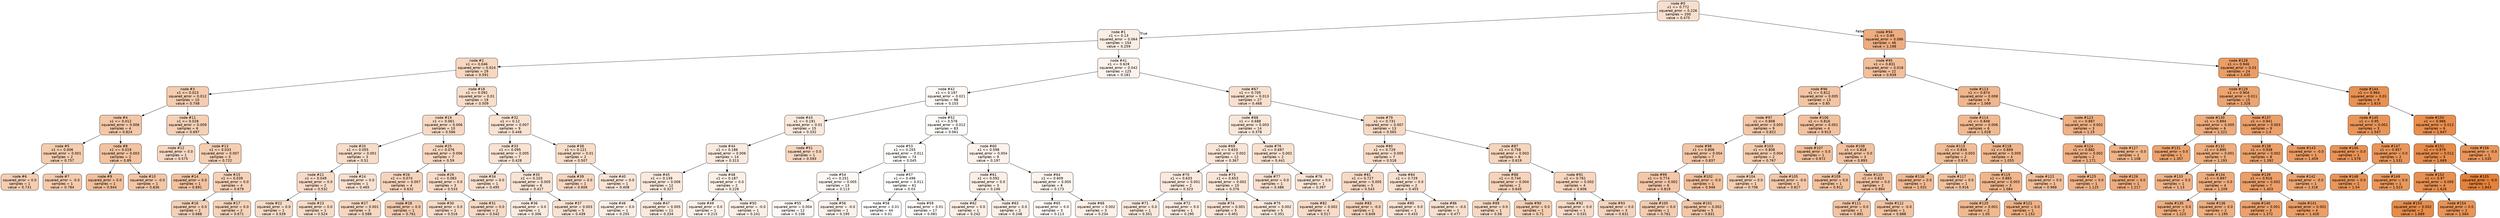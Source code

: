 digraph Tree {
node [shape=box, style="filled, rounded", color="black", fontname="helvetica"] ;
edge [fontname="helvetica"] ;
0 [label="node #0\nx1 <= 0.772\nsquared_error = 0.226\nsamples = 200\nvalue = 0.475", fillcolor="#f8dfcd"] ;
1 [label="node #1\nx1 <= 0.13\nsquared_error = 0.064\nsamples = 154\nvalue = 0.259", fillcolor="#fbeee4"] ;
0 -> 1 [labeldistance=2.5, labelangle=45, headlabel="True"] ;
2 [label="node #2\nx1 <= 0.046\nsquared_error = 0.024\nsamples = 29\nvalue = 0.591", fillcolor="#f7d7c0"] ;
1 -> 2 ;
3 [label="node #3\nx1 <= 0.023\nsquared_error = 0.012\nsamples = 10\nvalue = 0.748", fillcolor="#f5ccaf"] ;
2 -> 3 ;
4 [label="node #4\nx1 <= 0.012\nsquared_error = 0.006\nsamples = 4\nvalue = 0.824", fillcolor="#f3c7a7"] ;
3 -> 4 ;
5 [label="node #5\nx1 <= 0.006\nsquared_error = 0.001\nsamples = 2\nvalue = 0.757", fillcolor="#f4ccae"] ;
4 -> 5 ;
6 [label="node #6\nsquared_error = 0.0\nsamples = 1\nvalue = 0.731", fillcolor="#f5cdb1"] ;
5 -> 6 ;
7 [label="node #7\nsquared_error = -0.0\nsamples = 1\nvalue = 0.784", fillcolor="#f4caab"] ;
5 -> 7 ;
8 [label="node #8\nx1 <= 0.019\nsquared_error = 0.003\nsamples = 2\nvalue = 0.89", fillcolor="#f3c3a0"] ;
4 -> 8 ;
9 [label="node #9\nsquared_error = 0.0\nsamples = 1\nvalue = 0.944", fillcolor="#f2bf9a"] ;
8 -> 9 ;
10 [label="node #10\nsquared_error = -0.0\nsamples = 1\nvalue = 0.836", fillcolor="#f3c6a6"] ;
8 -> 10 ;
11 [label="node #11\nx1 <= 0.028\nsquared_error = 0.009\nsamples = 6\nvalue = 0.697", fillcolor="#f5d0b5"] ;
3 -> 11 ;
12 [label="node #12\nsquared_error = 0.0\nsamples = 1\nvalue = 0.575", fillcolor="#f7d8c2"] ;
11 -> 12 ;
13 [label="node #13\nx1 <= 0.033\nsquared_error = 0.007\nsamples = 5\nvalue = 0.722", fillcolor="#f5ceb2"] ;
11 -> 13 ;
14 [label="node #14\nsquared_error = 0.0\nsamples = 1\nvalue = 0.891", fillcolor="#f2c2a0"] ;
13 -> 14 ;
15 [label="node #15\nx1 <= 0.039\nsquared_error = 0.0\nsamples = 4\nvalue = 0.679", fillcolor="#f6d1b7"] ;
13 -> 15 ;
16 [label="node #16\nsquared_error = 0.0\nsamples = 2\nvalue = 0.688", fillcolor="#f5d0b6"] ;
15 -> 16 ;
17 [label="node #17\nsquared_error = 0.0\nsamples = 2\nvalue = 0.671", fillcolor="#f6d2b8"] ;
15 -> 17 ;
18 [label="node #18\nx1 <= 0.092\nsquared_error = 0.01\nsamples = 19\nvalue = 0.509", fillcolor="#f8ddc9"] ;
2 -> 18 ;
19 [label="node #19\nx1 <= 0.061\nsquared_error = 0.006\nsamples = 10\nvalue = 0.566", fillcolor="#f7d9c3"] ;
18 -> 19 ;
20 [label="node #20\nx1 <= 0.055\nsquared_error = 0.001\nsamples = 3\nvalue = 0.51", fillcolor="#f8ddc9"] ;
19 -> 20 ;
21 [label="node #21\nx1 <= 0.049\nsquared_error = 0.0\nsamples = 2\nvalue = 0.532", fillcolor="#f8dbc7"] ;
20 -> 21 ;
22 [label="node #22\nsquared_error = 0.0\nsamples = 1\nvalue = 0.539", fillcolor="#f7dbc6"] ;
21 -> 22 ;
23 [label="node #23\nsquared_error = 0.0\nsamples = 1\nvalue = 0.524", fillcolor="#f8dcc7"] ;
21 -> 23 ;
24 [label="node #24\nsquared_error = 0.0\nsamples = 1\nvalue = 0.465", fillcolor="#f9e0ce"] ;
20 -> 24 ;
25 [label="node #25\nx1 <= 0.076\nsquared_error = 0.006\nsamples = 7\nvalue = 0.59", fillcolor="#f7d7c0"] ;
19 -> 25 ;
26 [label="node #26\nx1 <= 0.074\nsquared_error = 0.007\nsamples = 4\nvalue = 0.632", fillcolor="#f6d4bc"] ;
25 -> 26 ;
27 [label="node #27\nsquared_error = 0.001\nsamples = 3\nvalue = 0.589", fillcolor="#f7d7c0"] ;
26 -> 27 ;
28 [label="node #28\nsquared_error = 0.0\nsamples = 1\nvalue = 0.761", fillcolor="#f4cbae"] ;
26 -> 28 ;
29 [label="node #29\nx1 <= 0.083\nsquared_error = 0.0\nsamples = 3\nvalue = 0.533", fillcolor="#f8dbc6"] ;
25 -> 29 ;
30 [label="node #30\nsquared_error = 0.0\nsamples = 1\nvalue = 0.516", fillcolor="#f8dcc8"] ;
29 -> 30 ;
31 [label="node #31\nsquared_error = 0.0\nsamples = 2\nvalue = 0.542", fillcolor="#f7dac6"] ;
29 -> 31 ;
32 [label="node #32\nx1 <= 0.12\nsquared_error = 0.007\nsamples = 9\nvalue = 0.446", fillcolor="#f9e1d0"] ;
18 -> 32 ;
33 [label="node #33\nx1 <= 0.095\nsquared_error = 0.005\nsamples = 7\nvalue = 0.428", fillcolor="#f9e2d2"] ;
32 -> 33 ;
34 [label="node #34\nsquared_error = 0.0\nsamples = 1\nvalue = 0.495", fillcolor="#f8decb"] ;
33 -> 34 ;
35 [label="node #35\nx1 <= 0.103\nsquared_error = 0.005\nsamples = 6\nvalue = 0.417", fillcolor="#f9e3d3"] ;
33 -> 35 ;
36 [label="node #36\nsquared_error = 0.0\nsamples = 1\nvalue = 0.306", fillcolor="#fbebdf"] ;
35 -> 36 ;
37 [label="node #37\nsquared_error = 0.003\nsamples = 5\nvalue = 0.439", fillcolor="#f9e1d1"] ;
35 -> 37 ;
38 [label="node #38\nx1 <= 0.121\nsquared_error = 0.01\nsamples = 2\nvalue = 0.507", fillcolor="#f8ddc9"] ;
32 -> 38 ;
39 [label="node #39\nsquared_error = 0.0\nsamples = 1\nvalue = 0.606", fillcolor="#f7d6bf"] ;
38 -> 39 ;
40 [label="node #40\nsquared_error = 0.0\nsamples = 1\nvalue = 0.408", fillcolor="#f9e4d4"] ;
38 -> 40 ;
41 [label="node #41\nx1 <= 0.628\nsquared_error = 0.042\nsamples = 125\nvalue = 0.181", fillcolor="#fdf3ec"] ;
1 -> 41 ;
42 [label="node #42\nx1 <= 0.197\nsquared_error = 0.021\nsamples = 98\nvalue = 0.103", fillcolor="#fef9f5"] ;
41 -> 42 ;
43 [label="node #43\nx1 <= 0.191\nsquared_error = 0.01\nsamples = 15\nvalue = 0.332", fillcolor="#fae9dc"] ;
42 -> 43 ;
44 [label="node #44\nx1 <= 0.186\nsquared_error = 0.006\nsamples = 14\nvalue = 0.313", fillcolor="#fbeade"] ;
43 -> 44 ;
45 [label="node #45\nx1 <= 0.139\nsquared_error = 0.006\nsamples = 12\nvalue = 0.327", fillcolor="#fbe9dd"] ;
44 -> 45 ;
46 [label="node #46\nsquared_error = 0.0\nsamples = 1\nvalue = 0.255", fillcolor="#fceee5"] ;
45 -> 46 ;
47 [label="node #47\nsquared_error = 0.005\nsamples = 11\nvalue = 0.334", fillcolor="#fae9dc"] ;
45 -> 47 ;
48 [label="node #48\nx1 <= 0.187\nsquared_error = 0.0\nsamples = 2\nvalue = 0.228", fillcolor="#fcf0e7"] ;
44 -> 48 ;
49 [label="node #49\nsquared_error = 0.0\nsamples = 1\nvalue = 0.215", fillcolor="#fcf1e9"] ;
48 -> 49 ;
50 [label="node #50\nsquared_error = -0.0\nsamples = 1\nvalue = 0.241", fillcolor="#fcefe6"] ;
48 -> 50 ;
51 [label="node #51\nsquared_error = 0.0\nsamples = 1\nvalue = 0.593", fillcolor="#f7d7c0"] ;
43 -> 51 ;
52 [label="node #52\nx1 <= 0.576\nsquared_error = 0.012\nsamples = 83\nvalue = 0.061", fillcolor="#fefbf9"] ;
42 -> 52 ;
53 [label="node #53\nx1 <= 0.255\nsquared_error = 0.011\nsamples = 74\nvalue = 0.045", fillcolor="#fffdfb"] ;
52 -> 53 ;
54 [label="node #54\nx1 <= 0.251\nsquared_error = 0.005\nsamples = 13\nvalue = 0.113", fillcolor="#fef8f4"] ;
53 -> 54 ;
55 [label="node #55\nsquared_error = 0.004\nsamples = 12\nvalue = 0.106", fillcolor="#fef8f5"] ;
54 -> 55 ;
56 [label="node #56\nsquared_error = -0.0\nsamples = 1\nvalue = 0.195", fillcolor="#fcf2eb"] ;
54 -> 56 ;
57 [label="node #57\nx1 <= 0.496\nsquared_error = 0.011\nsamples = 61\nvalue = 0.03", fillcolor="#fffefd"] ;
53 -> 57 ;
58 [label="node #58\nsquared_error = 0.01\nsamples = 44\nvalue = 0.01", fillcolor="#ffffff"] ;
57 -> 58 ;
59 [label="node #59\nsquared_error = 0.01\nsamples = 17\nvalue = 0.081", fillcolor="#fefaf7"] ;
57 -> 59 ;
60 [label="node #60\nx1 <= 0.598\nsquared_error = 0.004\nsamples = 9\nvalue = 0.197", fillcolor="#fcf2eb"] ;
52 -> 60 ;
61 [label="node #61\nx1 <= 0.592\nsquared_error = 0.0\nsamples = 3\nvalue = 0.246", fillcolor="#fcefe6"] ;
60 -> 61 ;
62 [label="node #62\nsquared_error = 0.0\nsamples = 1\nvalue = 0.242", fillcolor="#fcefe6"] ;
61 -> 62 ;
63 [label="node #63\nsquared_error = 0.0\nsamples = 2\nvalue = 0.248", fillcolor="#fcefe5"] ;
61 -> 63 ;
64 [label="node #64\nx1 <= 0.609\nsquared_error = 0.005\nsamples = 6\nvalue = 0.173", fillcolor="#fdf4ed"] ;
60 -> 64 ;
65 [label="node #65\nsquared_error = 0.0\nsamples = 3\nvalue = 0.113", fillcolor="#fef8f4"] ;
64 -> 65 ;
66 [label="node #66\nsquared_error = 0.002\nsamples = 3\nvalue = 0.234", fillcolor="#fcf0e7"] ;
64 -> 66 ;
67 [label="node #67\nx1 <= 0.705\nsquared_error = 0.013\nsamples = 27\nvalue = 0.468", fillcolor="#f9e0ce"] ;
41 -> 67 ;
68 [label="node #68\nx1 <= 0.688\nsquared_error = 0.003\nsamples = 14\nvalue = 0.378", fillcolor="#fae6d7"] ;
67 -> 68 ;
69 [label="node #69\nx1 <= 0.633\nsquared_error = 0.002\nsamples = 12\nvalue = 0.367", fillcolor="#fae6d8"] ;
68 -> 69 ;
70 [label="node #70\nx1 <= 0.633\nsquared_error = 0.001\nsamples = 2\nvalue = 0.323", fillcolor="#fbe9dd"] ;
69 -> 70 ;
71 [label="node #71\nsquared_error = 0.0\nsamples = 1\nvalue = 0.351", fillcolor="#fae8da"] ;
70 -> 71 ;
72 [label="node #72\nsquared_error = 0.0\nsamples = 1\nvalue = 0.295", fillcolor="#fbebe0"] ;
70 -> 72 ;
73 [label="node #73\nx1 <= 0.653\nsquared_error = 0.002\nsamples = 10\nvalue = 0.376", fillcolor="#fae6d7"] ;
69 -> 73 ;
74 [label="node #74\nsquared_error = 0.001\nsamples = 5\nvalue = 0.401", fillcolor="#f9e4d5"] ;
73 -> 74 ;
75 [label="node #75\nsquared_error = 0.002\nsamples = 5\nvalue = 0.351", fillcolor="#fae8da"] ;
73 -> 75 ;
76 [label="node #76\nx1 <= 0.697\nsquared_error = 0.002\nsamples = 2\nvalue = 0.441", fillcolor="#f9e1d0"] ;
68 -> 76 ;
77 [label="node #77\nsquared_error = 0.0\nsamples = 1\nvalue = 0.486", fillcolor="#f8decc"] ;
76 -> 77 ;
78 [label="node #78\nsquared_error = 0.0\nsamples = 1\nvalue = 0.397", fillcolor="#fae4d5"] ;
76 -> 78 ;
79 [label="node #79\nx1 <= 0.731\nsquared_error = 0.007\nsamples = 13\nvalue = 0.565", fillcolor="#f7d9c3"] ;
67 -> 79 ;
80 [label="node #80\nx1 <= 0.729\nsquared_error = 0.005\nsamples = 7\nvalue = 0.518", fillcolor="#f8dcc8"] ;
79 -> 80 ;
81 [label="node #81\nx1 <= 0.727\nsquared_error = 0.005\nsamples = 5\nvalue = 0.543", fillcolor="#f7dac5"] ;
80 -> 81 ;
82 [label="node #82\nsquared_error = 0.002\nsamples = 4\nvalue = 0.517", fillcolor="#f8dcc8"] ;
81 -> 82 ;
83 [label="node #83\nsquared_error = -0.0\nsamples = 1\nvalue = 0.649", fillcolor="#f6d3ba"] ;
81 -> 83 ;
84 [label="node #84\nx1 <= 0.729\nsquared_error = 0.0\nsamples = 2\nvalue = 0.455", fillcolor="#f9e0cf"] ;
80 -> 84 ;
85 [label="node #85\nsquared_error = 0.0\nsamples = 1\nvalue = 0.433", fillcolor="#f9e2d1"] ;
84 -> 85 ;
86 [label="node #86\nsquared_error = -0.0\nsamples = 1\nvalue = 0.477", fillcolor="#f8dfcd"] ;
84 -> 86 ;
87 [label="node #87\nx1 <= 0.758\nsquared_error = 0.003\nsamples = 6\nvalue = 0.619", fillcolor="#f6d5bd"] ;
79 -> 87 ;
88 [label="node #88\nx1 <= 0.744\nsquared_error = 0.004\nsamples = 2\nvalue = 0.645", fillcolor="#f6d3ba"] ;
87 -> 88 ;
89 [label="node #89\nsquared_error = 0.0\nsamples = 1\nvalue = 0.58", fillcolor="#f7d8c1"] ;
88 -> 89 ;
90 [label="node #90\nsquared_error = 0.0\nsamples = 1\nvalue = 0.71", fillcolor="#f5cfb3"] ;
88 -> 90 ;
91 [label="node #91\nx1 <= 0.761\nsquared_error = 0.002\nsamples = 4\nvalue = 0.606", fillcolor="#f7d6bf"] ;
87 -> 91 ;
92 [label="node #92\nsquared_error = 0.0\nsamples = 1\nvalue = 0.531", fillcolor="#f8dbc7"] ;
91 -> 92 ;
93 [label="node #93\nsquared_error = 0.0\nsamples = 3\nvalue = 0.631", fillcolor="#f6d4bc"] ;
91 -> 93 ;
94 [label="node #94\nx1 <= 0.89\nsquared_error = 0.086\nsamples = 46\nvalue = 1.198", fillcolor="#eead7f"] ;
0 -> 94 [labeldistance=2.5, labelangle=-45, headlabel="False"] ;
95 [label="node #95\nx1 <= 0.831\nsquared_error = 0.018\nsamples = 22\nvalue = 0.939", fillcolor="#f2bf9b"] ;
94 -> 95 ;
96 [label="node #96\nx1 <= 0.812\nsquared_error = 0.005\nsamples = 13\nvalue = 0.85", fillcolor="#f3c5a4"] ;
95 -> 96 ;
97 [label="node #97\nx1 <= 0.808\nsquared_error = 0.005\nsamples = 9\nvalue = 0.822", fillcolor="#f3c7a7"] ;
96 -> 97 ;
98 [label="node #98\nx1 <= 0.806\nsquared_error = 0.004\nsamples = 7\nvalue = 0.837", fillcolor="#f3c6a6"] ;
97 -> 98 ;
99 [label="node #99\nx1 <= 0.774\nsquared_error = 0.002\nsamples = 6\nvalue = 0.819", fillcolor="#f4c7a8"] ;
98 -> 99 ;
100 [label="node #100\nsquared_error = 0.0\nsamples = 1\nvalue = 0.761", fillcolor="#f4cbae"] ;
99 -> 100 ;
101 [label="node #101\nsquared_error = 0.002\nsamples = 5\nvalue = 0.831", fillcolor="#f3c7a6"] ;
99 -> 101 ;
102 [label="node #102\nsquared_error = -0.0\nsamples = 1\nvalue = 0.946", fillcolor="#f2bf9a"] ;
98 -> 102 ;
103 [label="node #103\nx1 <= 0.808\nsquared_error = 0.004\nsamples = 2\nvalue = 0.767", fillcolor="#f4cbad"] ;
97 -> 103 ;
104 [label="node #104\nsquared_error = 0.0\nsamples = 1\nvalue = 0.708", fillcolor="#f5cfb4"] ;
103 -> 104 ;
105 [label="node #105\nsquared_error = -0.0\nsamples = 1\nvalue = 0.827", fillcolor="#f3c7a7"] ;
103 -> 105 ;
106 [label="node #106\nx1 <= 0.816\nsquared_error = 0.001\nsamples = 4\nvalue = 0.913", fillcolor="#f2c19d"] ;
96 -> 106 ;
107 [label="node #107\nsquared_error = 0.0\nsamples = 1\nvalue = 0.972", fillcolor="#f1bd97"] ;
106 -> 107 ;
108 [label="node #108\nx1 <= 0.818\nsquared_error = 0.0\nsamples = 3\nvalue = 0.893", fillcolor="#f2c2a0"] ;
106 -> 108 ;
109 [label="node #109\nsquared_error = 0.0\nsamples = 1\nvalue = 0.912", fillcolor="#f2c19e"] ;
108 -> 109 ;
110 [label="node #110\nx1 <= 0.823\nsquared_error = 0.0\nsamples = 2\nvalue = 0.884", fillcolor="#f3c3a1"] ;
108 -> 110 ;
111 [label="node #111\nsquared_error = 0.0\nsamples = 1\nvalue = 0.881", fillcolor="#f3c3a1"] ;
110 -> 111 ;
112 [label="node #112\nsquared_error = -0.0\nsamples = 1\nvalue = 0.888", fillcolor="#f3c3a0"] ;
110 -> 112 ;
113 [label="node #113\nx1 <= 0.874\nsquared_error = 0.008\nsamples = 9\nvalue = 1.069", fillcolor="#f0b68d"] ;
95 -> 113 ;
114 [label="node #114\nx1 <= 0.848\nsquared_error = 0.006\nsamples = 6\nvalue = 1.028", fillcolor="#f1b991"] ;
113 -> 114 ;
115 [label="node #115\nx1 <= 0.834\nsquared_error = 0.003\nsamples = 2\nvalue = 0.974", fillcolor="#f1bd97"] ;
114 -> 115 ;
116 [label="node #116\nsquared_error = 0.0\nsamples = 1\nvalue = 1.031", fillcolor="#f1b991"] ;
115 -> 116 ;
117 [label="node #117\nsquared_error = 0.0\nsamples = 1\nvalue = 0.916", fillcolor="#f2c19d"] ;
115 -> 117 ;
118 [label="node #118\nx1 <= 0.869\nsquared_error = 0.005\nsamples = 4\nvalue = 1.055", fillcolor="#f0b78e"] ;
114 -> 118 ;
119 [label="node #119\nx1 <= 0.865\nsquared_error = 0.003\nsamples = 3\nvalue = 1.084", fillcolor="#f0b58b"] ;
118 -> 119 ;
120 [label="node #120\nsquared_error = 0.001\nsamples = 2\nvalue = 1.05", fillcolor="#f0b88f"] ;
119 -> 120 ;
121 [label="node #121\nsquared_error = 0.0\nsamples = 1\nvalue = 1.152", fillcolor="#efb084"] ;
119 -> 121 ;
122 [label="node #122\nsquared_error = 0.0\nsamples = 1\nvalue = 0.968", fillcolor="#f1bd97"] ;
118 -> 122 ;
123 [label="node #123\nx1 <= 0.887\nsquared_error = 0.002\nsamples = 3\nvalue = 1.15", fillcolor="#efb184"] ;
113 -> 123 ;
124 [label="node #124\nx1 <= 0.882\nsquared_error = 0.002\nsamples = 2\nvalue = 1.171", fillcolor="#efaf82"] ;
123 -> 124 ;
125 [label="node #125\nsquared_error = 0.0\nsamples = 1\nvalue = 1.125", fillcolor="#efb287"] ;
124 -> 125 ;
126 [label="node #126\nsquared_error = 0.0\nsamples = 1\nvalue = 1.217", fillcolor="#eeac7d"] ;
124 -> 126 ;
127 [label="node #127\nsquared_error = -0.0\nsamples = 1\nvalue = 1.108", fillcolor="#efb488"] ;
123 -> 127 ;
128 [label="node #128\nx1 <= 0.946\nsquared_error = 0.03\nsamples = 24\nvalue = 1.435", fillcolor="#eb9d65"] ;
94 -> 128 ;
129 [label="node #129\nx1 <= 0.904\nsquared_error = 0.011\nsamples = 15\nvalue = 1.328", fillcolor="#eca471"] ;
128 -> 129 ;
130 [label="node #130\nx1 <= 0.894\nsquared_error = 0.005\nsamples = 6\nvalue = 1.221", fillcolor="#eeac7c"] ;
129 -> 130 ;
131 [label="node #131\nsquared_error = 0.0\nsamples = 1\nvalue = 1.357", fillcolor="#eca26d"] ;
130 -> 131 ;
132 [label="node #132\nx1 <= 0.895\nsquared_error = 0.001\nsamples = 5\nvalue = 1.193", fillcolor="#eeae7f"] ;
130 -> 132 ;
133 [label="node #133\nsquared_error = 0.0\nsamples = 1\nvalue = 1.13", fillcolor="#efb286"] ;
132 -> 133 ;
134 [label="node #134\nx1 <= 0.897\nsquared_error = 0.0\nsamples = 4\nvalue = 1.209", fillcolor="#eead7d"] ;
132 -> 134 ;
135 [label="node #135\nsquared_error = 0.0\nsamples = 2\nvalue = 1.223", fillcolor="#eeac7c"] ;
134 -> 135 ;
136 [label="node #136\nsquared_error = 0.0\nsamples = 2\nvalue = 1.195", fillcolor="#eeae7f"] ;
134 -> 136 ;
137 [label="node #137\nx1 <= 0.941\nsquared_error = 0.003\nsamples = 9\nvalue = 1.4", fillcolor="#eb9f69"] ;
129 -> 137 ;
138 [label="node #138\nx1 <= 0.938\nsquared_error = 0.002\nsamples = 8\nvalue = 1.392", fillcolor="#eba06a"] ;
137 -> 138 ;
139 [label="node #139\nx1 <= 0.916\nsquared_error = 0.002\nsamples = 7\nvalue = 1.403", fillcolor="#eb9f69"] ;
138 -> 139 ;
140 [label="node #140\nsquared_error = 0.001\nsamples = 3\nvalue = 1.372", fillcolor="#eca16c"] ;
139 -> 140 ;
141 [label="node #141\nsquared_error = 0.001\nsamples = 4\nvalue = 1.426", fillcolor="#eb9e66"] ;
139 -> 141 ;
142 [label="node #142\nsquared_error = -0.0\nsamples = 1\nvalue = 1.318", fillcolor="#eca572"] ;
138 -> 142 ;
143 [label="node #143\nsquared_error = -0.0\nsamples = 1\nvalue = 1.459", fillcolor="#ea9b63"] ;
137 -> 143 ;
144 [label="node #144\nx1 <= 0.964\nsquared_error = 0.01\nsamples = 9\nvalue = 1.614", fillcolor="#e89152"] ;
128 -> 144 ;
145 [label="node #145\nx1 <= 0.95\nsquared_error = 0.001\nsamples = 3\nvalue = 1.547", fillcolor="#e99559"] ;
144 -> 145 ;
146 [label="node #146\nsquared_error = 0.0\nsamples = 1\nvalue = 1.578", fillcolor="#e99356"] ;
145 -> 146 ;
147 [label="node #147\nx1 <= 0.957\nsquared_error = 0.0\nsamples = 2\nvalue = 1.531", fillcolor="#e9965b"] ;
145 -> 147 ;
148 [label="node #148\nsquared_error = 0.0\nsamples = 1\nvalue = 1.54", fillcolor="#e9965a"] ;
147 -> 148 ;
149 [label="node #149\nsquared_error = 0.0\nsamples = 1\nvalue = 1.523", fillcolor="#ea975c"] ;
147 -> 149 ;
150 [label="node #150\nx1 <= 0.986\nsquared_error = 0.012\nsamples = 6\nvalue = 1.647", fillcolor="#e88e4e"] ;
144 -> 150 ;
151 [label="node #151\nx1 <= 0.979\nsquared_error = 0.012\nsamples = 5\nvalue = 1.669", fillcolor="#e78d4c"] ;
150 -> 151 ;
152 [label="node #152\nx1 <= 0.97\nsquared_error = 0.005\nsamples = 4\nvalue = 1.626", fillcolor="#e89050"] ;
151 -> 152 ;
153 [label="node #153\nsquared_error = 0.002\nsamples = 2\nvalue = 1.689", fillcolor="#e78c4a"] ;
152 -> 153 ;
154 [label="node #154\nsquared_error = 0.0\nsamples = 2\nvalue = 1.564", fillcolor="#e99457"] ;
152 -> 154 ;
155 [label="node #155\nsquared_error = -0.0\nsamples = 1\nvalue = 1.843", fillcolor="#e58139"] ;
151 -> 155 ;
156 [label="node #156\nsquared_error = -0.0\nsamples = 1\nvalue = 1.535", fillcolor="#e9965a"] ;
150 -> 156 ;
}